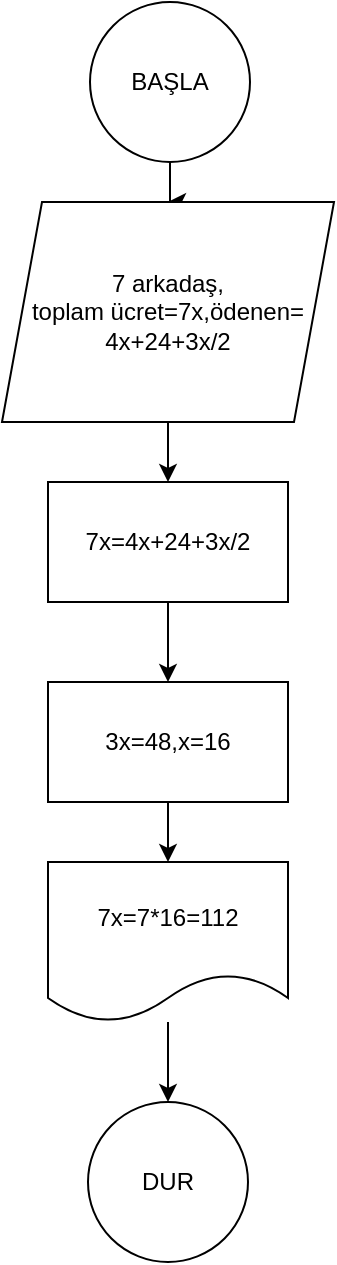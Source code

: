 <mxfile version="15.0.3" type="device"><diagram id="fsCuMnl7QmCf9-viufJ3" name="Page-1"><mxGraphModel dx="1248" dy="677" grid="1" gridSize="10" guides="1" tooltips="1" connect="1" arrows="1" fold="1" page="1" pageScale="1" pageWidth="827" pageHeight="1169" math="0" shadow="0"><root><mxCell id="0"/><mxCell id="1" parent="0"/><mxCell id="dVmd9oOFknXCyy4woGt9-1" value="DUR" style="ellipse;whiteSpace=wrap;html=1;aspect=fixed;" vertex="1" parent="1"><mxGeometry x="373" y="610" width="80" height="80" as="geometry"/></mxCell><mxCell id="dVmd9oOFknXCyy4woGt9-11" value="" style="edgeStyle=orthogonalEdgeStyle;rounded=0;orthogonalLoop=1;jettySize=auto;html=1;" edge="1" parent="1" source="dVmd9oOFknXCyy4woGt9-2" target="dVmd9oOFknXCyy4woGt9-3"><mxGeometry relative="1" as="geometry"/></mxCell><mxCell id="dVmd9oOFknXCyy4woGt9-2" value="BAŞLA" style="ellipse;whiteSpace=wrap;html=1;aspect=fixed;" vertex="1" parent="1"><mxGeometry x="374" y="60" width="80" height="80" as="geometry"/></mxCell><mxCell id="dVmd9oOFknXCyy4woGt9-5" value="" style="edgeStyle=orthogonalEdgeStyle;rounded=0;orthogonalLoop=1;jettySize=auto;html=1;" edge="1" parent="1" source="dVmd9oOFknXCyy4woGt9-3" target="dVmd9oOFknXCyy4woGt9-4"><mxGeometry relative="1" as="geometry"/></mxCell><mxCell id="dVmd9oOFknXCyy4woGt9-3" value="7 arkadaş,&lt;br&gt;toplam ücret=7x,ödenen=&lt;br&gt;4x+24+3x/2" style="shape=parallelogram;perimeter=parallelogramPerimeter;whiteSpace=wrap;html=1;fixedSize=1;" vertex="1" parent="1"><mxGeometry x="330" y="160" width="166" height="110" as="geometry"/></mxCell><mxCell id="dVmd9oOFknXCyy4woGt9-7" value="" style="edgeStyle=orthogonalEdgeStyle;rounded=0;orthogonalLoop=1;jettySize=auto;html=1;" edge="1" parent="1" source="dVmd9oOFknXCyy4woGt9-4" target="dVmd9oOFknXCyy4woGt9-6"><mxGeometry relative="1" as="geometry"/></mxCell><mxCell id="dVmd9oOFknXCyy4woGt9-4" value="7x=4x+24+3x/2&lt;br&gt;" style="rounded=0;whiteSpace=wrap;html=1;" vertex="1" parent="1"><mxGeometry x="353" y="300" width="120" height="60" as="geometry"/></mxCell><mxCell id="dVmd9oOFknXCyy4woGt9-9" value="" style="edgeStyle=orthogonalEdgeStyle;rounded=0;orthogonalLoop=1;jettySize=auto;html=1;" edge="1" parent="1" source="dVmd9oOFknXCyy4woGt9-6" target="dVmd9oOFknXCyy4woGt9-8"><mxGeometry relative="1" as="geometry"/></mxCell><mxCell id="dVmd9oOFknXCyy4woGt9-6" value="3x=48,x=16" style="whiteSpace=wrap;html=1;rounded=0;" vertex="1" parent="1"><mxGeometry x="353" y="400" width="120" height="60" as="geometry"/></mxCell><mxCell id="dVmd9oOFknXCyy4woGt9-10" value="" style="edgeStyle=orthogonalEdgeStyle;rounded=0;orthogonalLoop=1;jettySize=auto;html=1;" edge="1" parent="1" source="dVmd9oOFknXCyy4woGt9-8" target="dVmd9oOFknXCyy4woGt9-1"><mxGeometry relative="1" as="geometry"/></mxCell><mxCell id="dVmd9oOFknXCyy4woGt9-8" value="7x=7*16=112" style="shape=document;whiteSpace=wrap;html=1;boundedLbl=1;" vertex="1" parent="1"><mxGeometry x="353" y="490" width="120" height="80" as="geometry"/></mxCell></root></mxGraphModel></diagram></mxfile>